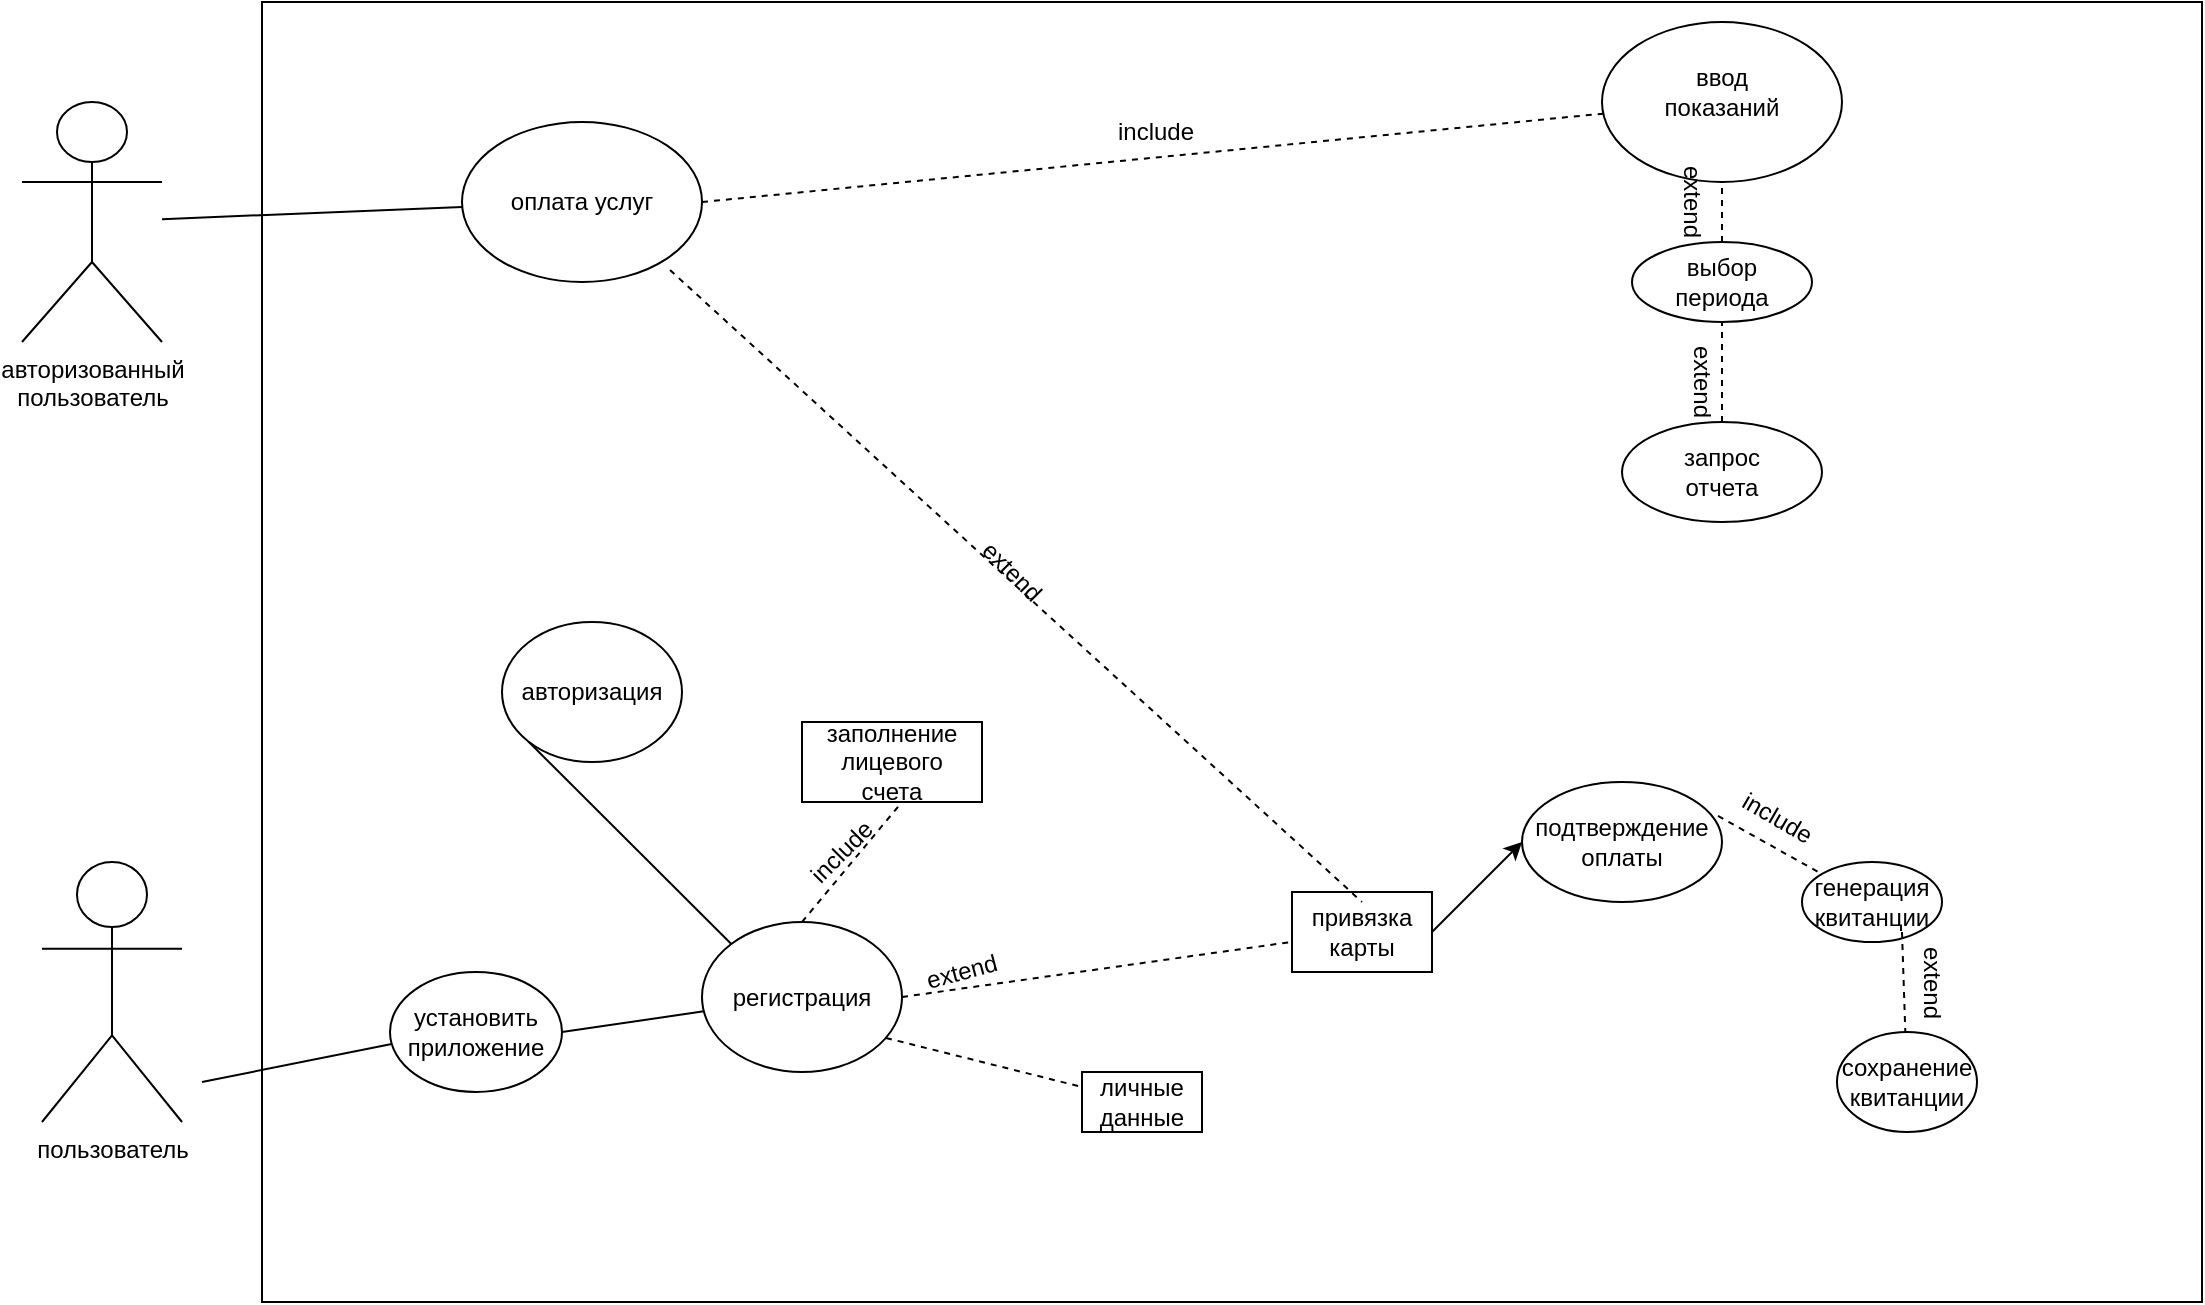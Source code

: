 <mxfile version="20.3.6"><diagram id="YTHO17IgW0FuJMcYKqUq" name="Страница 1"><mxGraphModel dx="1381" dy="795" grid="1" gridSize="10" guides="1" tooltips="1" connect="1" arrows="1" fold="1" page="1" pageScale="1" pageWidth="827" pageHeight="1169" math="0" shadow="0"><root><mxCell id="0"/><mxCell id="1" parent="0"/><mxCell id="MCvgGmpxHFeAjS6_WJCB-2" value="" style="rounded=0;whiteSpace=wrap;html=1;" vertex="1" parent="1"><mxGeometry x="350" y="100" width="970" height="650" as="geometry"/></mxCell><mxCell id="MCvgGmpxHFeAjS6_WJCB-7" value="авторизованный&lt;br&gt;пользователь" style="shape=umlActor;verticalLabelPosition=bottom;verticalAlign=top;html=1;outlineConnect=0;" vertex="1" parent="1"><mxGeometry x="230" y="150" width="70" height="120" as="geometry"/></mxCell><mxCell id="MCvgGmpxHFeAjS6_WJCB-8" value="пользователь" style="shape=umlActor;verticalLabelPosition=bottom;verticalAlign=top;html=1;outlineConnect=0;" vertex="1" parent="1"><mxGeometry x="240" y="530" width="70" height="130" as="geometry"/></mxCell><mxCell id="MCvgGmpxHFeAjS6_WJCB-11" value="" style="endArrow=none;html=1;rounded=0;entryX=0.072;entryY=0.8;entryDx=0;entryDy=0;entryPerimeter=0;" edge="1" parent="1" target="MCvgGmpxHFeAjS6_WJCB-2"><mxGeometry width="50" height="50" relative="1" as="geometry"><mxPoint x="320" y="640" as="sourcePoint"/><mxPoint x="420" y="600" as="targetPoint"/></mxGeometry></mxCell><mxCell id="MCvgGmpxHFeAjS6_WJCB-12" value="" style="ellipse;whiteSpace=wrap;html=1;" vertex="1" parent="1"><mxGeometry x="414" y="585" width="86" height="60" as="geometry"/></mxCell><mxCell id="MCvgGmpxHFeAjS6_WJCB-13" value="установить&lt;br&gt;приложение" style="text;html=1;strokeColor=none;fillColor=none;align=center;verticalAlign=middle;whiteSpace=wrap;rounded=0;" vertex="1" parent="1"><mxGeometry x="427" y="600" width="60" height="30" as="geometry"/></mxCell><mxCell id="MCvgGmpxHFeAjS6_WJCB-14" value="" style="endArrow=none;html=1;rounded=0;exitX=1;exitY=0.5;exitDx=0;exitDy=0;" edge="1" parent="1" source="MCvgGmpxHFeAjS6_WJCB-12" target="MCvgGmpxHFeAjS6_WJCB-15"><mxGeometry width="50" height="50" relative="1" as="geometry"><mxPoint x="740" y="430" as="sourcePoint"/><mxPoint x="540" y="600" as="targetPoint"/></mxGeometry></mxCell><mxCell id="MCvgGmpxHFeAjS6_WJCB-15" value="" style="ellipse;whiteSpace=wrap;html=1;" vertex="1" parent="1"><mxGeometry x="570" y="560" width="100" height="75" as="geometry"/></mxCell><mxCell id="MCvgGmpxHFeAjS6_WJCB-16" value="регистрация" style="text;html=1;strokeColor=none;fillColor=none;align=center;verticalAlign=middle;whiteSpace=wrap;rounded=0;" vertex="1" parent="1"><mxGeometry x="590" y="582.5" width="60" height="30" as="geometry"/></mxCell><mxCell id="MCvgGmpxHFeAjS6_WJCB-17" value="" style="endArrow=none;dashed=1;html=1;rounded=0;exitX=0.5;exitY=0;exitDx=0;exitDy=0;" edge="1" parent="1" source="MCvgGmpxHFeAjS6_WJCB-15"><mxGeometry width="50" height="50" relative="1" as="geometry"><mxPoint x="740" y="430" as="sourcePoint"/><mxPoint x="670" y="500" as="targetPoint"/></mxGeometry></mxCell><mxCell id="MCvgGmpxHFeAjS6_WJCB-20" value="" style="rounded=0;whiteSpace=wrap;html=1;" vertex="1" parent="1"><mxGeometry x="620" y="460" width="90" height="40" as="geometry"/></mxCell><mxCell id="MCvgGmpxHFeAjS6_WJCB-21" value="заполнение лицевого счета" style="text;html=1;strokeColor=none;fillColor=none;align=center;verticalAlign=middle;whiteSpace=wrap;rounded=0;" vertex="1" parent="1"><mxGeometry x="635" y="465" width="60" height="30" as="geometry"/></mxCell><mxCell id="MCvgGmpxHFeAjS6_WJCB-22" value="include" style="text;html=1;strokeColor=none;fillColor=none;align=center;verticalAlign=middle;whiteSpace=wrap;rounded=0;rotation=-45;" vertex="1" parent="1"><mxGeometry x="610" y="510" width="60" height="30" as="geometry"/></mxCell><mxCell id="MCvgGmpxHFeAjS6_WJCB-23" value="" style="endArrow=none;dashed=1;html=1;rounded=0;exitX=1;exitY=0.5;exitDx=0;exitDy=0;" edge="1" parent="1" source="MCvgGmpxHFeAjS6_WJCB-15" target="MCvgGmpxHFeAjS6_WJCB-24"><mxGeometry width="50" height="50" relative="1" as="geometry"><mxPoint x="740" y="410" as="sourcePoint"/><mxPoint x="700" y="550" as="targetPoint"/></mxGeometry></mxCell><mxCell id="MCvgGmpxHFeAjS6_WJCB-24" value="" style="rounded=0;whiteSpace=wrap;html=1;" vertex="1" parent="1"><mxGeometry x="865" y="545" width="70" height="40" as="geometry"/></mxCell><mxCell id="MCvgGmpxHFeAjS6_WJCB-25" value="привязка карты" style="text;html=1;strokeColor=none;fillColor=none;align=center;verticalAlign=middle;whiteSpace=wrap;rounded=0;" vertex="1" parent="1"><mxGeometry x="870" y="550" width="60" height="30" as="geometry"/></mxCell><mxCell id="MCvgGmpxHFeAjS6_WJCB-26" value="extend" style="text;html=1;strokeColor=none;fillColor=none;align=center;verticalAlign=middle;whiteSpace=wrap;rounded=0;rotation=-15;" vertex="1" parent="1"><mxGeometry x="670" y="570" width="60" height="30" as="geometry"/></mxCell><mxCell id="MCvgGmpxHFeAjS6_WJCB-27" value="" style="endArrow=none;dashed=1;html=1;rounded=0;exitX=0.92;exitY=0.773;exitDx=0;exitDy=0;exitPerimeter=0;" edge="1" parent="1" source="MCvgGmpxHFeAjS6_WJCB-15" target="MCvgGmpxHFeAjS6_WJCB-28"><mxGeometry width="50" height="50" relative="1" as="geometry"><mxPoint x="740" y="410" as="sourcePoint"/><mxPoint x="790" y="360" as="targetPoint"/></mxGeometry></mxCell><mxCell id="MCvgGmpxHFeAjS6_WJCB-28" value="" style="rounded=0;whiteSpace=wrap;html=1;" vertex="1" parent="1"><mxGeometry x="760" y="635" width="60" height="30" as="geometry"/></mxCell><mxCell id="MCvgGmpxHFeAjS6_WJCB-29" value="личные данные" style="text;html=1;strokeColor=none;fillColor=none;align=center;verticalAlign=middle;whiteSpace=wrap;rounded=0;" vertex="1" parent="1"><mxGeometry x="760" y="635" width="60" height="30" as="geometry"/></mxCell><mxCell id="MCvgGmpxHFeAjS6_WJCB-30" value="" style="endArrow=none;html=1;rounded=0;exitX=0;exitY=0;exitDx=0;exitDy=0;entryX=0;entryY=1;entryDx=0;entryDy=0;" edge="1" parent="1" source="MCvgGmpxHFeAjS6_WJCB-15" target="MCvgGmpxHFeAjS6_WJCB-32"><mxGeometry width="50" height="50" relative="1" as="geometry"><mxPoint x="740" y="400" as="sourcePoint"/><mxPoint x="790" y="350" as="targetPoint"/></mxGeometry></mxCell><mxCell id="MCvgGmpxHFeAjS6_WJCB-32" value="" style="ellipse;whiteSpace=wrap;html=1;" vertex="1" parent="1"><mxGeometry x="470" y="410" width="90" height="70" as="geometry"/></mxCell><mxCell id="MCvgGmpxHFeAjS6_WJCB-33" value="авторизация" style="text;html=1;strokeColor=none;fillColor=none;align=center;verticalAlign=middle;whiteSpace=wrap;rounded=0;" vertex="1" parent="1"><mxGeometry x="485" y="430" width="60" height="30" as="geometry"/></mxCell><mxCell id="MCvgGmpxHFeAjS6_WJCB-34" value="" style="endArrow=none;html=1;rounded=0;" edge="1" parent="1" source="MCvgGmpxHFeAjS6_WJCB-7" target="MCvgGmpxHFeAjS6_WJCB-35"><mxGeometry width="50" height="50" relative="1" as="geometry"><mxPoint x="740" y="400" as="sourcePoint"/><mxPoint x="420" y="250" as="targetPoint"/></mxGeometry></mxCell><mxCell id="MCvgGmpxHFeAjS6_WJCB-35" value="" style="ellipse;whiteSpace=wrap;html=1;" vertex="1" parent="1"><mxGeometry x="450" y="160" width="120" height="80" as="geometry"/></mxCell><mxCell id="MCvgGmpxHFeAjS6_WJCB-36" value="оплата услуг" style="text;html=1;strokeColor=none;fillColor=none;align=center;verticalAlign=middle;whiteSpace=wrap;rounded=0;" vertex="1" parent="1"><mxGeometry x="460" y="170" width="100" height="60" as="geometry"/></mxCell><mxCell id="MCvgGmpxHFeAjS6_WJCB-37" value="" style="endArrow=none;dashed=1;html=1;rounded=0;exitX=1;exitY=0.5;exitDx=0;exitDy=0;" edge="1" parent="1" source="MCvgGmpxHFeAjS6_WJCB-35" target="MCvgGmpxHFeAjS6_WJCB-38"><mxGeometry width="50" height="50" relative="1" as="geometry"><mxPoint x="740" y="390" as="sourcePoint"/><mxPoint x="630" y="240" as="targetPoint"/></mxGeometry></mxCell><mxCell id="MCvgGmpxHFeAjS6_WJCB-38" value="" style="ellipse;whiteSpace=wrap;html=1;" vertex="1" parent="1"><mxGeometry x="1020" y="110" width="120" height="80" as="geometry"/></mxCell><mxCell id="MCvgGmpxHFeAjS6_WJCB-39" value="ввод показаний" style="text;html=1;strokeColor=none;fillColor=none;align=center;verticalAlign=middle;whiteSpace=wrap;rounded=0;" vertex="1" parent="1"><mxGeometry x="1050" y="130" width="60" height="30" as="geometry"/></mxCell><mxCell id="MCvgGmpxHFeAjS6_WJCB-40" value="" style="endArrow=none;dashed=1;html=1;rounded=0;entryX=0.5;entryY=1;entryDx=0;entryDy=0;exitX=0.5;exitY=0;exitDx=0;exitDy=0;" edge="1" parent="1" source="MCvgGmpxHFeAjS6_WJCB-41" target="MCvgGmpxHFeAjS6_WJCB-38"><mxGeometry width="50" height="50" relative="1" as="geometry"><mxPoint x="740" y="380" as="sourcePoint"/><mxPoint x="790" y="330" as="targetPoint"/><Array as="points"/></mxGeometry></mxCell><mxCell id="MCvgGmpxHFeAjS6_WJCB-41" value="" style="ellipse;whiteSpace=wrap;html=1;" vertex="1" parent="1"><mxGeometry x="1035" y="220" width="90" height="40" as="geometry"/></mxCell><mxCell id="MCvgGmpxHFeAjS6_WJCB-42" value="" style="endArrow=none;dashed=1;html=1;rounded=0;entryX=0.5;entryY=1;entryDx=0;entryDy=0;exitX=0.5;exitY=0;exitDx=0;exitDy=0;" edge="1" parent="1" source="MCvgGmpxHFeAjS6_WJCB-43" target="MCvgGmpxHFeAjS6_WJCB-41"><mxGeometry width="50" height="50" relative="1" as="geometry"><mxPoint x="740" y="380" as="sourcePoint"/><mxPoint x="790" y="330" as="targetPoint"/></mxGeometry></mxCell><mxCell id="MCvgGmpxHFeAjS6_WJCB-43" value="" style="ellipse;whiteSpace=wrap;html=1;" vertex="1" parent="1"><mxGeometry x="1030" y="310" width="100" height="50" as="geometry"/></mxCell><mxCell id="MCvgGmpxHFeAjS6_WJCB-44" value="выбор периода" style="text;html=1;strokeColor=none;fillColor=none;align=center;verticalAlign=middle;whiteSpace=wrap;rounded=0;" vertex="1" parent="1"><mxGeometry x="1050" y="225" width="60" height="30" as="geometry"/></mxCell><mxCell id="MCvgGmpxHFeAjS6_WJCB-45" value="запрос отчета" style="text;html=1;strokeColor=none;fillColor=none;align=center;verticalAlign=middle;whiteSpace=wrap;rounded=0;" vertex="1" parent="1"><mxGeometry x="1050" y="320" width="60" height="30" as="geometry"/></mxCell><mxCell id="MCvgGmpxHFeAjS6_WJCB-46" value="include" style="text;html=1;strokeColor=none;fillColor=none;align=center;verticalAlign=middle;whiteSpace=wrap;rounded=0;" vertex="1" parent="1"><mxGeometry x="767" y="150" width="60" height="30" as="geometry"/></mxCell><mxCell id="MCvgGmpxHFeAjS6_WJCB-47" value="extend" style="text;html=1;strokeColor=none;fillColor=none;align=center;verticalAlign=middle;whiteSpace=wrap;rounded=0;rotation=90;" vertex="1" parent="1"><mxGeometry x="1050" y="280" width="40" height="20" as="geometry"/></mxCell><mxCell id="MCvgGmpxHFeAjS6_WJCB-48" value="extend" style="text;html=1;strokeColor=none;fillColor=none;align=center;verticalAlign=middle;whiteSpace=wrap;rounded=0;rotation=90;" vertex="1" parent="1"><mxGeometry x="1050" y="190" width="30" height="20" as="geometry"/></mxCell><mxCell id="MCvgGmpxHFeAjS6_WJCB-52" value="" style="endArrow=none;dashed=1;html=1;rounded=0;exitX=0.94;exitY=1.067;exitDx=0;exitDy=0;exitPerimeter=0;entryX=0.5;entryY=0;entryDx=0;entryDy=0;" edge="1" parent="1" source="MCvgGmpxHFeAjS6_WJCB-36" target="MCvgGmpxHFeAjS6_WJCB-25"><mxGeometry width="50" height="50" relative="1" as="geometry"><mxPoint x="740" y="370" as="sourcePoint"/><mxPoint x="790" y="320" as="targetPoint"/></mxGeometry></mxCell><mxCell id="MCvgGmpxHFeAjS6_WJCB-54" value="extend" style="text;html=1;strokeColor=none;fillColor=none;align=center;verticalAlign=middle;whiteSpace=wrap;rounded=0;rotation=45;" vertex="1" parent="1"><mxGeometry x="695" y="370" width="60" height="30" as="geometry"/></mxCell><mxCell id="MCvgGmpxHFeAjS6_WJCB-55" value="" style="endArrow=classic;html=1;rounded=0;exitX=1;exitY=0.5;exitDx=0;exitDy=0;entryX=0;entryY=0.5;entryDx=0;entryDy=0;" edge="1" parent="1" source="MCvgGmpxHFeAjS6_WJCB-24" target="MCvgGmpxHFeAjS6_WJCB-56"><mxGeometry width="50" height="50" relative="1" as="geometry"><mxPoint x="740" y="370" as="sourcePoint"/><mxPoint x="890" y="480" as="targetPoint"/></mxGeometry></mxCell><mxCell id="MCvgGmpxHFeAjS6_WJCB-56" value="" style="ellipse;whiteSpace=wrap;html=1;" vertex="1" parent="1"><mxGeometry x="980" y="490" width="100" height="60" as="geometry"/></mxCell><mxCell id="MCvgGmpxHFeAjS6_WJCB-57" value="подтверждение оплаты" style="text;html=1;strokeColor=none;fillColor=none;align=center;verticalAlign=middle;whiteSpace=wrap;rounded=0;" vertex="1" parent="1"><mxGeometry x="1000" y="505" width="60" height="30" as="geometry"/></mxCell><mxCell id="MCvgGmpxHFeAjS6_WJCB-60" value="" style="endArrow=none;dashed=1;html=1;rounded=0;exitX=0.98;exitY=0.283;exitDx=0;exitDy=0;exitPerimeter=0;" edge="1" parent="1" source="MCvgGmpxHFeAjS6_WJCB-56" target="MCvgGmpxHFeAjS6_WJCB-61"><mxGeometry width="50" height="50" relative="1" as="geometry"><mxPoint x="740" y="360" as="sourcePoint"/><mxPoint x="790" y="310" as="targetPoint"/></mxGeometry></mxCell><mxCell id="MCvgGmpxHFeAjS6_WJCB-61" value="" style="ellipse;whiteSpace=wrap;html=1;" vertex="1" parent="1"><mxGeometry x="1120" y="530" width="70" height="40" as="geometry"/></mxCell><mxCell id="MCvgGmpxHFeAjS6_WJCB-62" value="генерация&lt;br&gt;квитанции" style="text;html=1;strokeColor=none;fillColor=none;align=center;verticalAlign=middle;whiteSpace=wrap;rounded=0;" vertex="1" parent="1"><mxGeometry x="1125" y="535" width="60" height="30" as="geometry"/></mxCell><mxCell id="MCvgGmpxHFeAjS6_WJCB-63" value="" style="endArrow=none;dashed=1;html=1;rounded=0;exitX=0.75;exitY=1;exitDx=0;exitDy=0;" edge="1" parent="1" source="MCvgGmpxHFeAjS6_WJCB-62" target="MCvgGmpxHFeAjS6_WJCB-64"><mxGeometry width="50" height="50" relative="1" as="geometry"><mxPoint x="740" y="360" as="sourcePoint"/><mxPoint x="790" y="310" as="targetPoint"/></mxGeometry></mxCell><mxCell id="MCvgGmpxHFeAjS6_WJCB-64" value="" style="ellipse;whiteSpace=wrap;html=1;" vertex="1" parent="1"><mxGeometry x="1137.5" y="615" width="70" height="50" as="geometry"/></mxCell><mxCell id="MCvgGmpxHFeAjS6_WJCB-65" value="сохранение квитанции" style="text;html=1;strokeColor=none;fillColor=none;align=center;verticalAlign=middle;whiteSpace=wrap;rounded=0;" vertex="1" parent="1"><mxGeometry x="1150" y="627.5" width="45" height="25" as="geometry"/></mxCell><mxCell id="MCvgGmpxHFeAjS6_WJCB-66" value="include" style="text;html=1;strokeColor=none;fillColor=none;align=center;verticalAlign=middle;whiteSpace=wrap;rounded=0;rotation=30;" vertex="1" parent="1"><mxGeometry x="1077.5" y="495" width="60" height="25" as="geometry"/></mxCell><mxCell id="MCvgGmpxHFeAjS6_WJCB-67" value="extend" style="text;html=1;strokeColor=none;fillColor=none;align=center;verticalAlign=middle;whiteSpace=wrap;rounded=0;rotation=90;" vertex="1" parent="1"><mxGeometry x="1162.5" y="582.5" width="45" height="15" as="geometry"/></mxCell></root></mxGraphModel></diagram></mxfile>